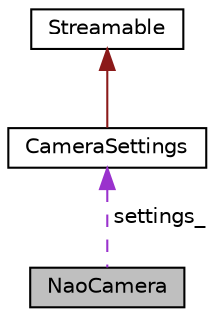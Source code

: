 digraph "NaoCamera"
{
  edge [fontname="Helvetica",fontsize="10",labelfontname="Helvetica",labelfontsize="10"];
  node [fontname="Helvetica",fontsize="10",shape=record];
  Node1 [label="NaoCamera",height=0.2,width=0.4,color="black", fillcolor="grey75", style="filled", fontcolor="black"];
  Node2 -> Node1 [dir="back",color="darkorchid3",fontsize="10",style="dashed",label=" settings_" ,fontname="Helvetica"];
  Node2 [label="CameraSettings",height=0.2,width=0.4,color="black", fillcolor="white", style="filled",URL="$classCameraSettings.html",tooltip="CameraSettings: Contains the settings of a camera. "];
  Node3 -> Node2 [dir="back",color="firebrick4",fontsize="10",style="solid",fontname="Helvetica"];
  Node3 [label="Streamable",height=0.2,width=0.4,color="black", fillcolor="white", style="filled",URL="$classStreamable.html",tooltip="Streamable: all classes that can be streamed/serialized should implement this base class..."];
}
